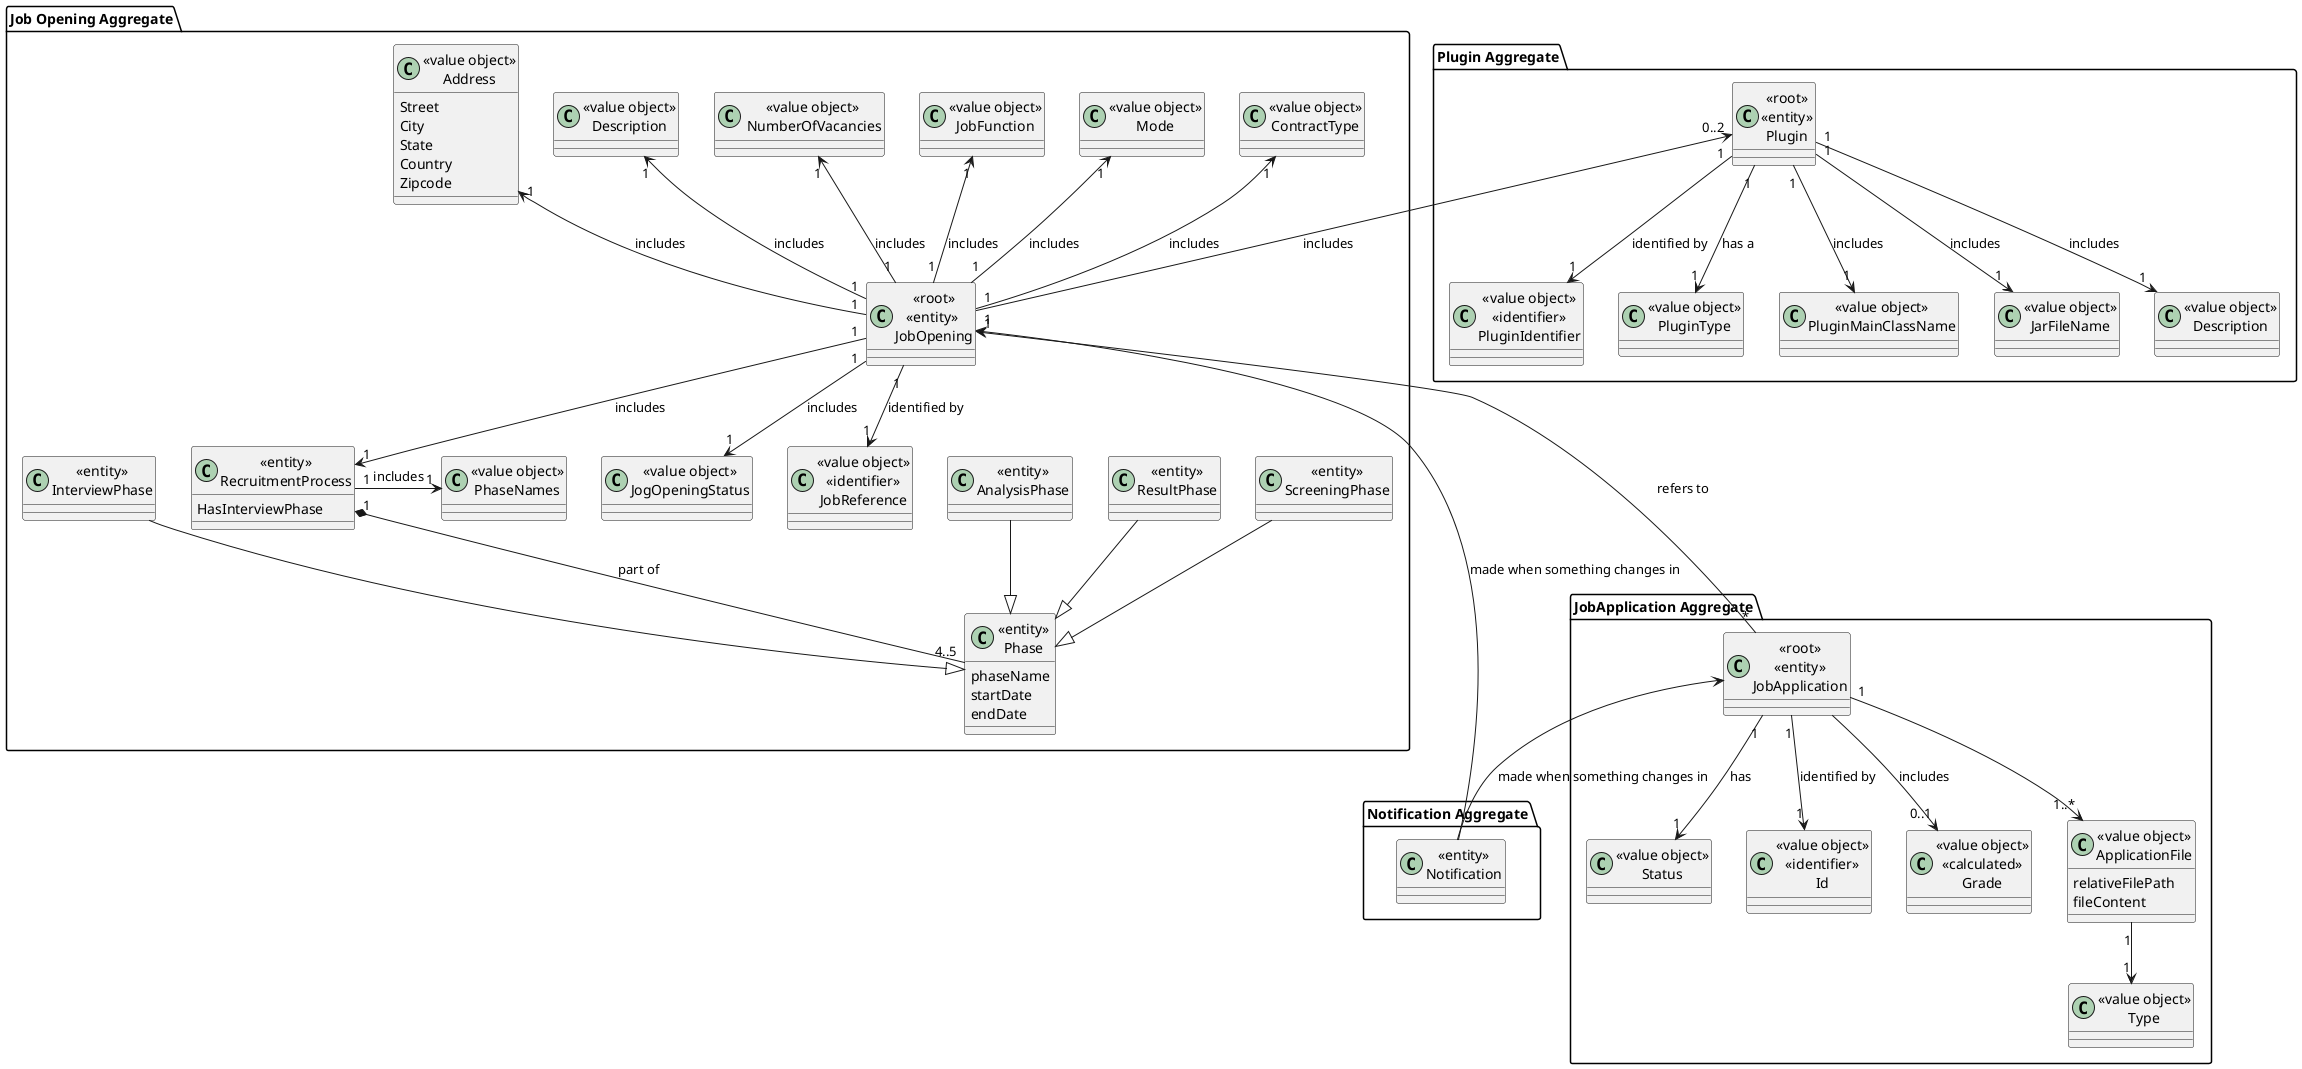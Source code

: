 @startuml
'https://plantuml.com/class-diagram

package "Job Opening Aggregate"{

    class "«entity»\nRecruitmentProcess" as RecruitmentProcess{
        HasInterviewPhase
    }

     class "«entity»\nPhase" as Phase{
        phaseName
        startDate
        endDate
     }

    class "«value object»\nPhaseNames" as PhaseNames{

    }


 class "«entity»\nScreeningPhase" as ScreeningPhase{

     }

    class "«entity»\nResultPhase" as ResultPhase{
    }

    class "«entity»\nAnalysisPhase" as AnalysisPhase{

    }

    class "«root»\n«entity» \nJobOpening" as JobOpening{


    }

    class "«value object»\nJogOpeningStatus" as JogOpeningStatus {
    }

     class "«value object»\nContractType" as ContractType{
     }

    class "«value object»\nMode" as Mode{

    }

    class "«value object»\nJobFunction" as JobFunction{

    }

    class "«value object»\n NumberOfVacancies" as  NumberOfVacancies{

    }

    class "«value object»\nDescription" as Description{

    }


    class "«value object»\nAddress" as Address1{
        Street
        City
        State
        Country
        Zipcode
    }

    class "«value object»\n«identifier»\nJobReference" as JobReference{
    }

    class  "«entity»\nInterviewPhase" as InterviewPhase{

    }

}

package "Notification Aggregate"{
    class "«entity»\nNotification" as Notification{
    }
}


package "Plugin Aggregate"{
    class  "«root»\n«entity»\nPlugin" as Plugin{
    }
    class "«value object»\n«identifier»\nPluginIdentifier" as PlugID{
    }
    class "«value object»\nPluginType" as PlugType{
    }
    class "«value object»\nPluginMainClassName" as PlugClass{
    }
    class "«value object»\nJarFileName" as JarFile{
    }
    class "«value object»\nDescription" as PlugDesc{
    }
}

package "JobApplication Aggregate"{
    class "«root»\n«entity»\nJobApplication" as JobApplication{

    }
    class "«value object»\nStatus" as Status{
    }

     class "«value object»\n«identifier»\nId" as ID{
     }

    class "«value object»\n«calculated»\nGrade" as Grade{}


    class "«value object»\nApplicationFile" as ApplicationFile{
    relativeFilePath
    fileContent


    }

    class "«value object»\nType" as Type{
    }
}



Mode "1" <-- "1"JobOpening : includes
JobFunction "1" <-- "1"JobOpening : includes
NumberOfVacancies "1" <-- "1"JobOpening : includes
Description "1" <-- "1"JobOpening : includes
Address1"1" <-- "1"JobOpening : includes
ContractType "1" <--"1" JobOpening : includes


Plugin "0..2" <-- "1" JobOpening : includes
JobOpening "1"-->"1" JobReference : identified by

JobOpening "1"-->"1" JogOpeningStatus : includes
RecruitmentProcess "1" *--"4..5" Phase :part of
RecruitmentProcess "1" -> "1" PhaseNames : includes
JobOpening "1" --> "1"RecruitmentProcess :includes


ScreeningPhase --|> Phase
ResultPhase --|> Phase
InterviewPhase --|> Phase
AnalysisPhase --|> Phase

JobOpening <-- Notification : made when something changes in
JobApplication <-- Notification : made when something changes in

Plugin"1" -->"1" PlugClass : includes
Plugin"1" -->"1" JarFile : includes
Plugin "1"--> "1"PlugDesc : includes
Plugin "1" --> "1" PlugID : identified by
Plugin"1" --> "1" PlugType : has a


JobApplication"1"-->"1" ID : identified by
JobApplication "1" --> "1..*" ApplicationFile
ApplicationFile "1" --> "1" Type
JobOpening "1"<---"*"JobApplication : refers to
JobApplication --> "0..1" Grade : includes
JobApplication "1"-->"1" Status : has


@enduml